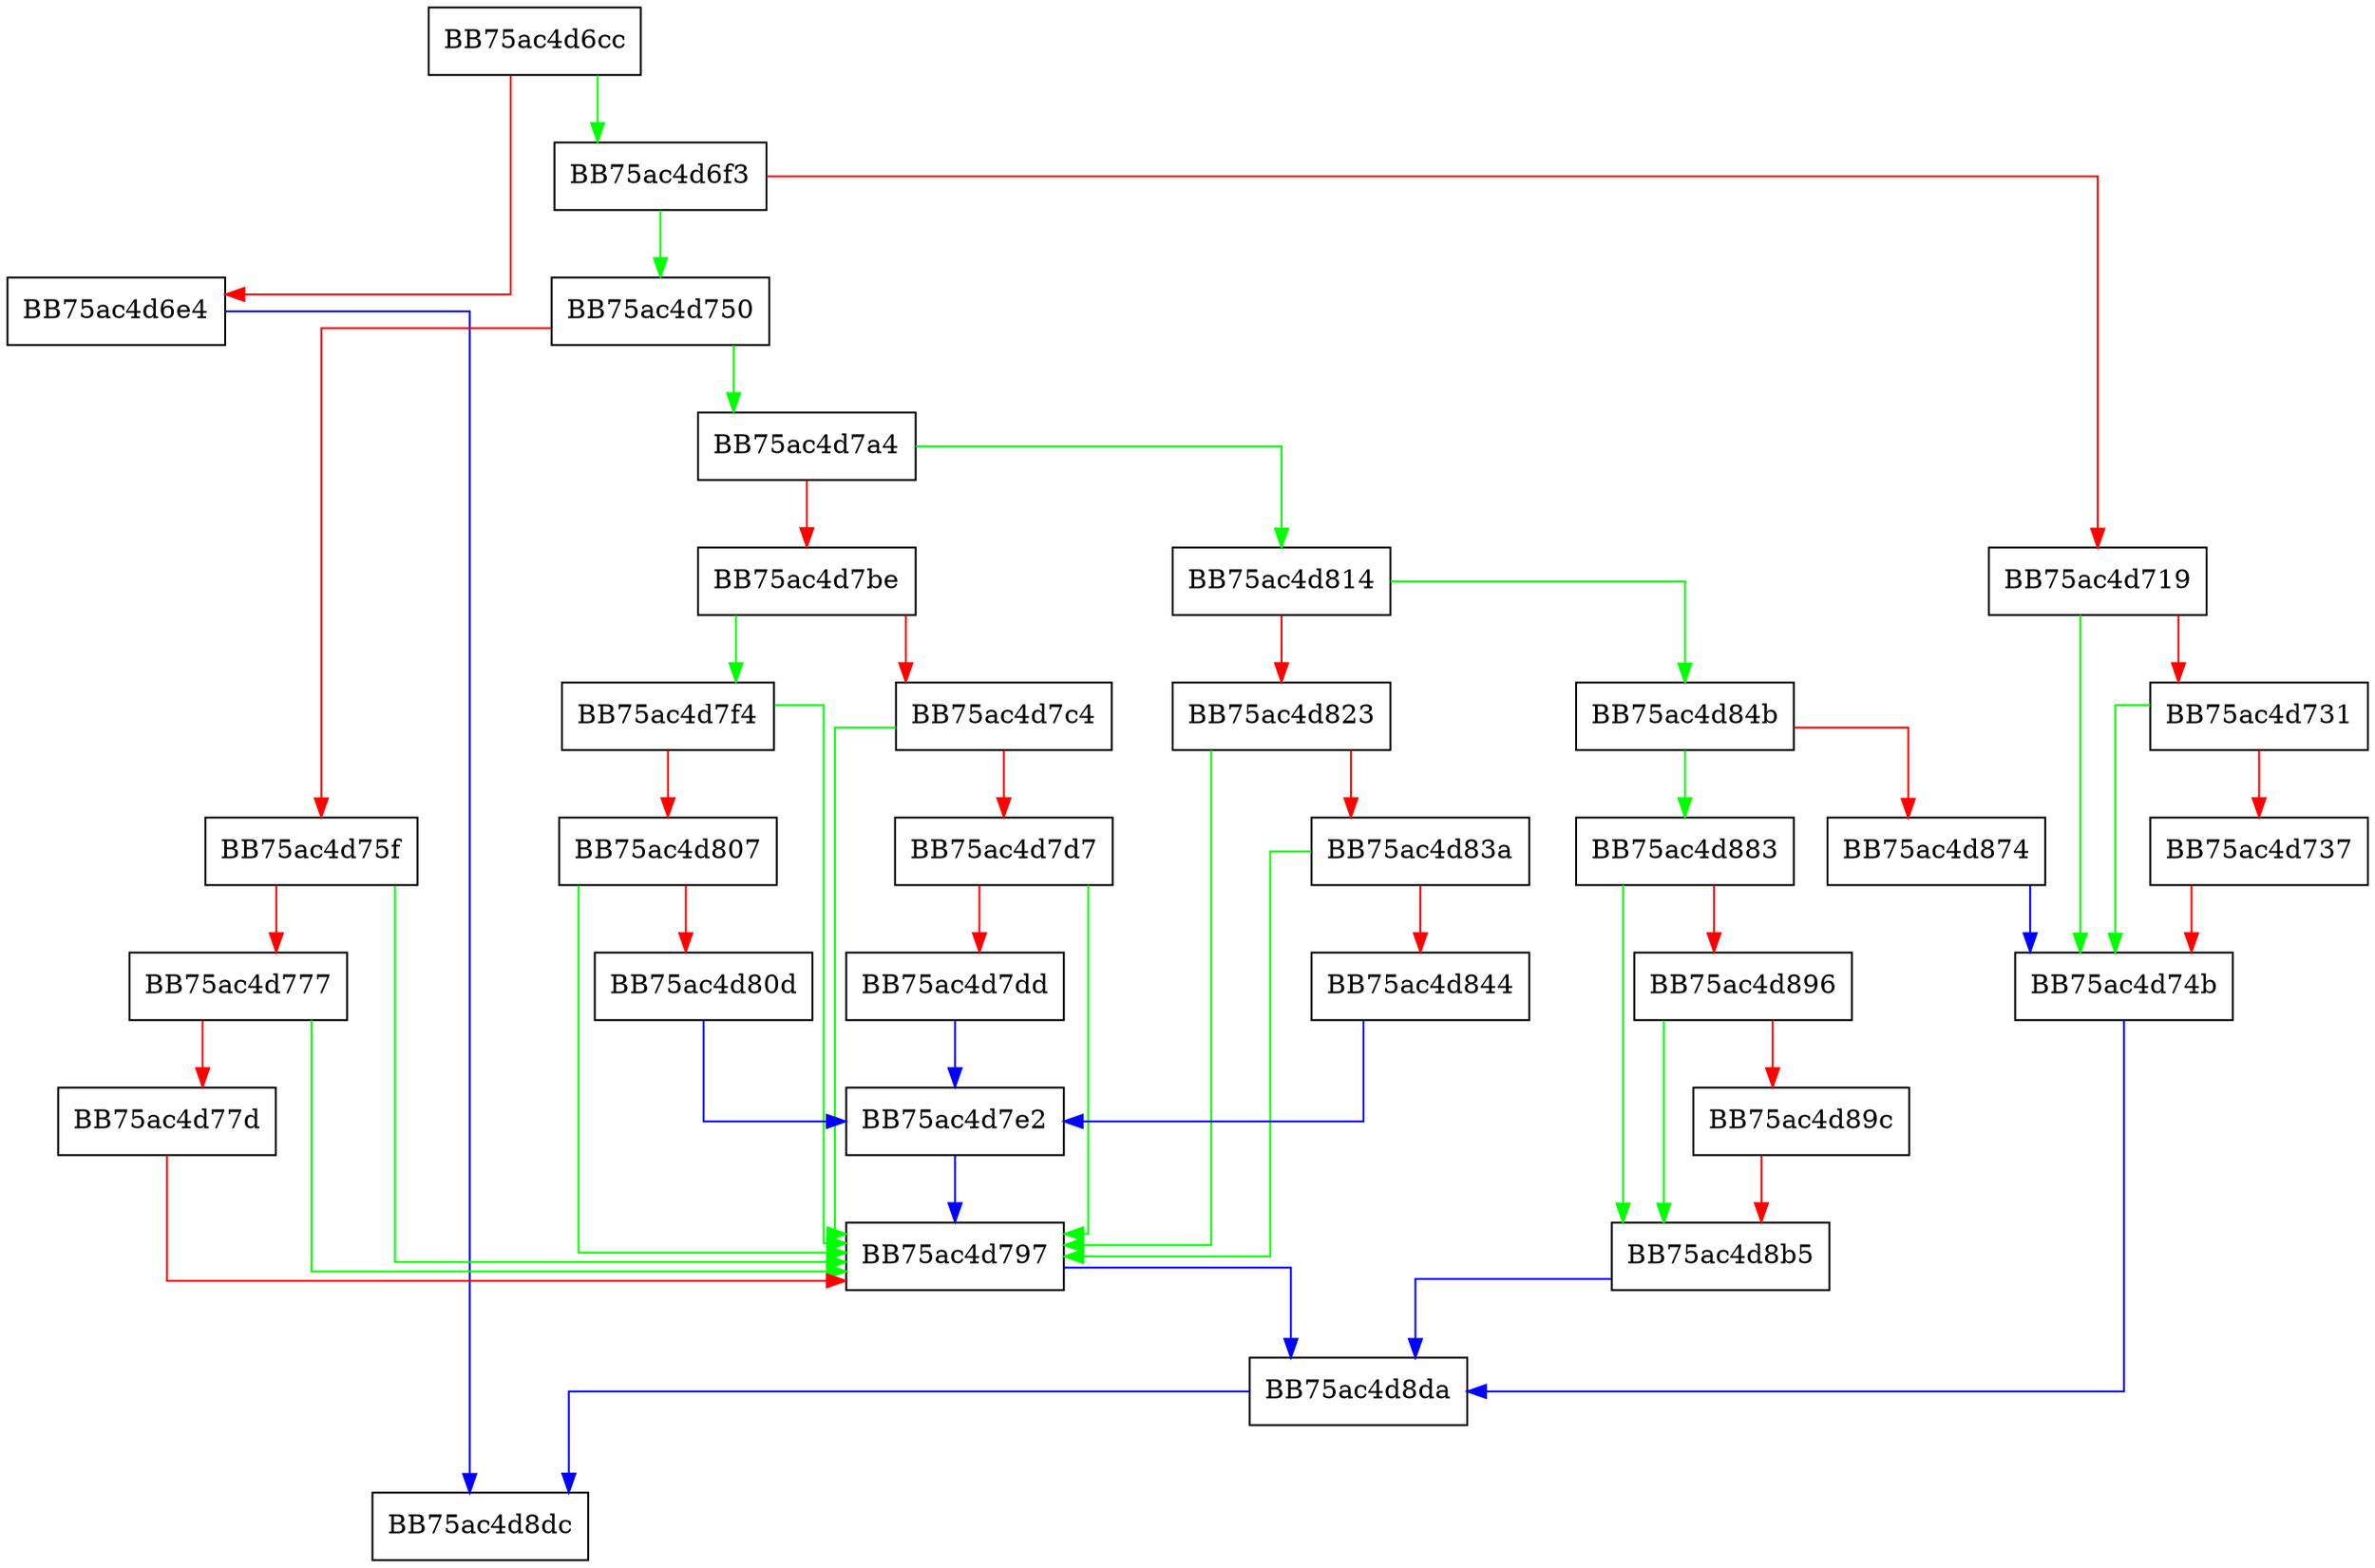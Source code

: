 digraph ReadRootDirectoryContainer {
  node [shape="box"];
  graph [splines=ortho];
  BB75ac4d6cc -> BB75ac4d6f3 [color="green"];
  BB75ac4d6cc -> BB75ac4d6e4 [color="red"];
  BB75ac4d6e4 -> BB75ac4d8dc [color="blue"];
  BB75ac4d6f3 -> BB75ac4d750 [color="green"];
  BB75ac4d6f3 -> BB75ac4d719 [color="red"];
  BB75ac4d719 -> BB75ac4d74b [color="green"];
  BB75ac4d719 -> BB75ac4d731 [color="red"];
  BB75ac4d731 -> BB75ac4d74b [color="green"];
  BB75ac4d731 -> BB75ac4d737 [color="red"];
  BB75ac4d737 -> BB75ac4d74b [color="red"];
  BB75ac4d74b -> BB75ac4d8da [color="blue"];
  BB75ac4d750 -> BB75ac4d7a4 [color="green"];
  BB75ac4d750 -> BB75ac4d75f [color="red"];
  BB75ac4d75f -> BB75ac4d797 [color="green"];
  BB75ac4d75f -> BB75ac4d777 [color="red"];
  BB75ac4d777 -> BB75ac4d797 [color="green"];
  BB75ac4d777 -> BB75ac4d77d [color="red"];
  BB75ac4d77d -> BB75ac4d797 [color="red"];
  BB75ac4d797 -> BB75ac4d8da [color="blue"];
  BB75ac4d7a4 -> BB75ac4d814 [color="green"];
  BB75ac4d7a4 -> BB75ac4d7be [color="red"];
  BB75ac4d7be -> BB75ac4d7f4 [color="green"];
  BB75ac4d7be -> BB75ac4d7c4 [color="red"];
  BB75ac4d7c4 -> BB75ac4d797 [color="green"];
  BB75ac4d7c4 -> BB75ac4d7d7 [color="red"];
  BB75ac4d7d7 -> BB75ac4d797 [color="green"];
  BB75ac4d7d7 -> BB75ac4d7dd [color="red"];
  BB75ac4d7dd -> BB75ac4d7e2 [color="blue"];
  BB75ac4d7e2 -> BB75ac4d797 [color="blue"];
  BB75ac4d7f4 -> BB75ac4d797 [color="green"];
  BB75ac4d7f4 -> BB75ac4d807 [color="red"];
  BB75ac4d807 -> BB75ac4d797 [color="green"];
  BB75ac4d807 -> BB75ac4d80d [color="red"];
  BB75ac4d80d -> BB75ac4d7e2 [color="blue"];
  BB75ac4d814 -> BB75ac4d84b [color="green"];
  BB75ac4d814 -> BB75ac4d823 [color="red"];
  BB75ac4d823 -> BB75ac4d797 [color="green"];
  BB75ac4d823 -> BB75ac4d83a [color="red"];
  BB75ac4d83a -> BB75ac4d797 [color="green"];
  BB75ac4d83a -> BB75ac4d844 [color="red"];
  BB75ac4d844 -> BB75ac4d7e2 [color="blue"];
  BB75ac4d84b -> BB75ac4d883 [color="green"];
  BB75ac4d84b -> BB75ac4d874 [color="red"];
  BB75ac4d874 -> BB75ac4d74b [color="blue"];
  BB75ac4d883 -> BB75ac4d8b5 [color="green"];
  BB75ac4d883 -> BB75ac4d896 [color="red"];
  BB75ac4d896 -> BB75ac4d8b5 [color="green"];
  BB75ac4d896 -> BB75ac4d89c [color="red"];
  BB75ac4d89c -> BB75ac4d8b5 [color="red"];
  BB75ac4d8b5 -> BB75ac4d8da [color="blue"];
  BB75ac4d8da -> BB75ac4d8dc [color="blue"];
}
